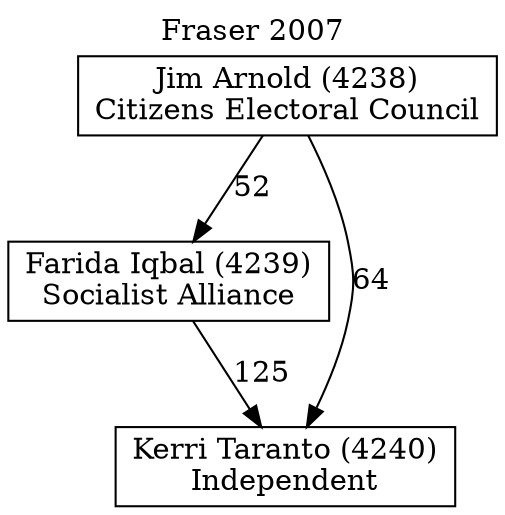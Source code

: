 // House preference flow
digraph "Kerri Taranto (4240)_Fraser_2007" {
	graph [label="Fraser 2007" labelloc=t mclimit=10]
	node [shape=box]
	"Farida Iqbal (4239)" [label="Farida Iqbal (4239)
Socialist Alliance"]
	"Jim Arnold (4238)" [label="Jim Arnold (4238)
Citizens Electoral Council"]
	"Kerri Taranto (4240)" [label="Kerri Taranto (4240)
Independent"]
	"Farida Iqbal (4239)" -> "Kerri Taranto (4240)" [label=125]
	"Jim Arnold (4238)" -> "Farida Iqbal (4239)" [label=52]
	"Jim Arnold (4238)" -> "Kerri Taranto (4240)" [label=64]
}
